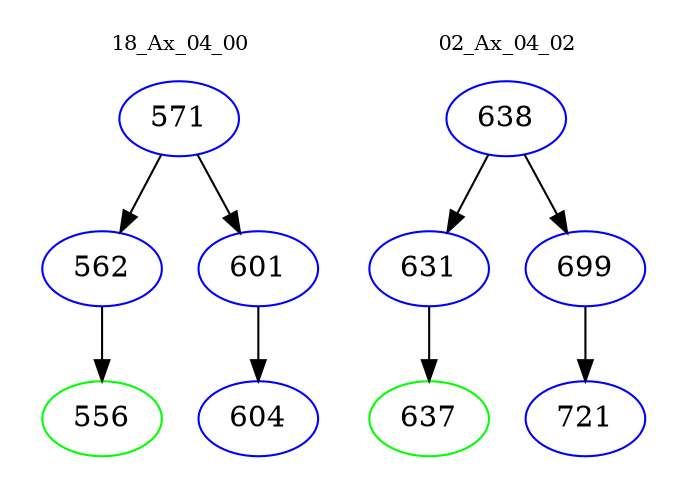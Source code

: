 digraph{
subgraph cluster_0 {
color = white
label = "18_Ax_04_00";
fontsize=10;
T0_571 [label="571", color="blue"]
T0_571 -> T0_562 [color="black"]
T0_562 [label="562", color="blue"]
T0_562 -> T0_556 [color="black"]
T0_556 [label="556", color="green"]
T0_571 -> T0_601 [color="black"]
T0_601 [label="601", color="blue"]
T0_601 -> T0_604 [color="black"]
T0_604 [label="604", color="blue"]
}
subgraph cluster_1 {
color = white
label = "02_Ax_04_02";
fontsize=10;
T1_638 [label="638", color="blue"]
T1_638 -> T1_631 [color="black"]
T1_631 [label="631", color="blue"]
T1_631 -> T1_637 [color="black"]
T1_637 [label="637", color="green"]
T1_638 -> T1_699 [color="black"]
T1_699 [label="699", color="blue"]
T1_699 -> T1_721 [color="black"]
T1_721 [label="721", color="blue"]
}
}
